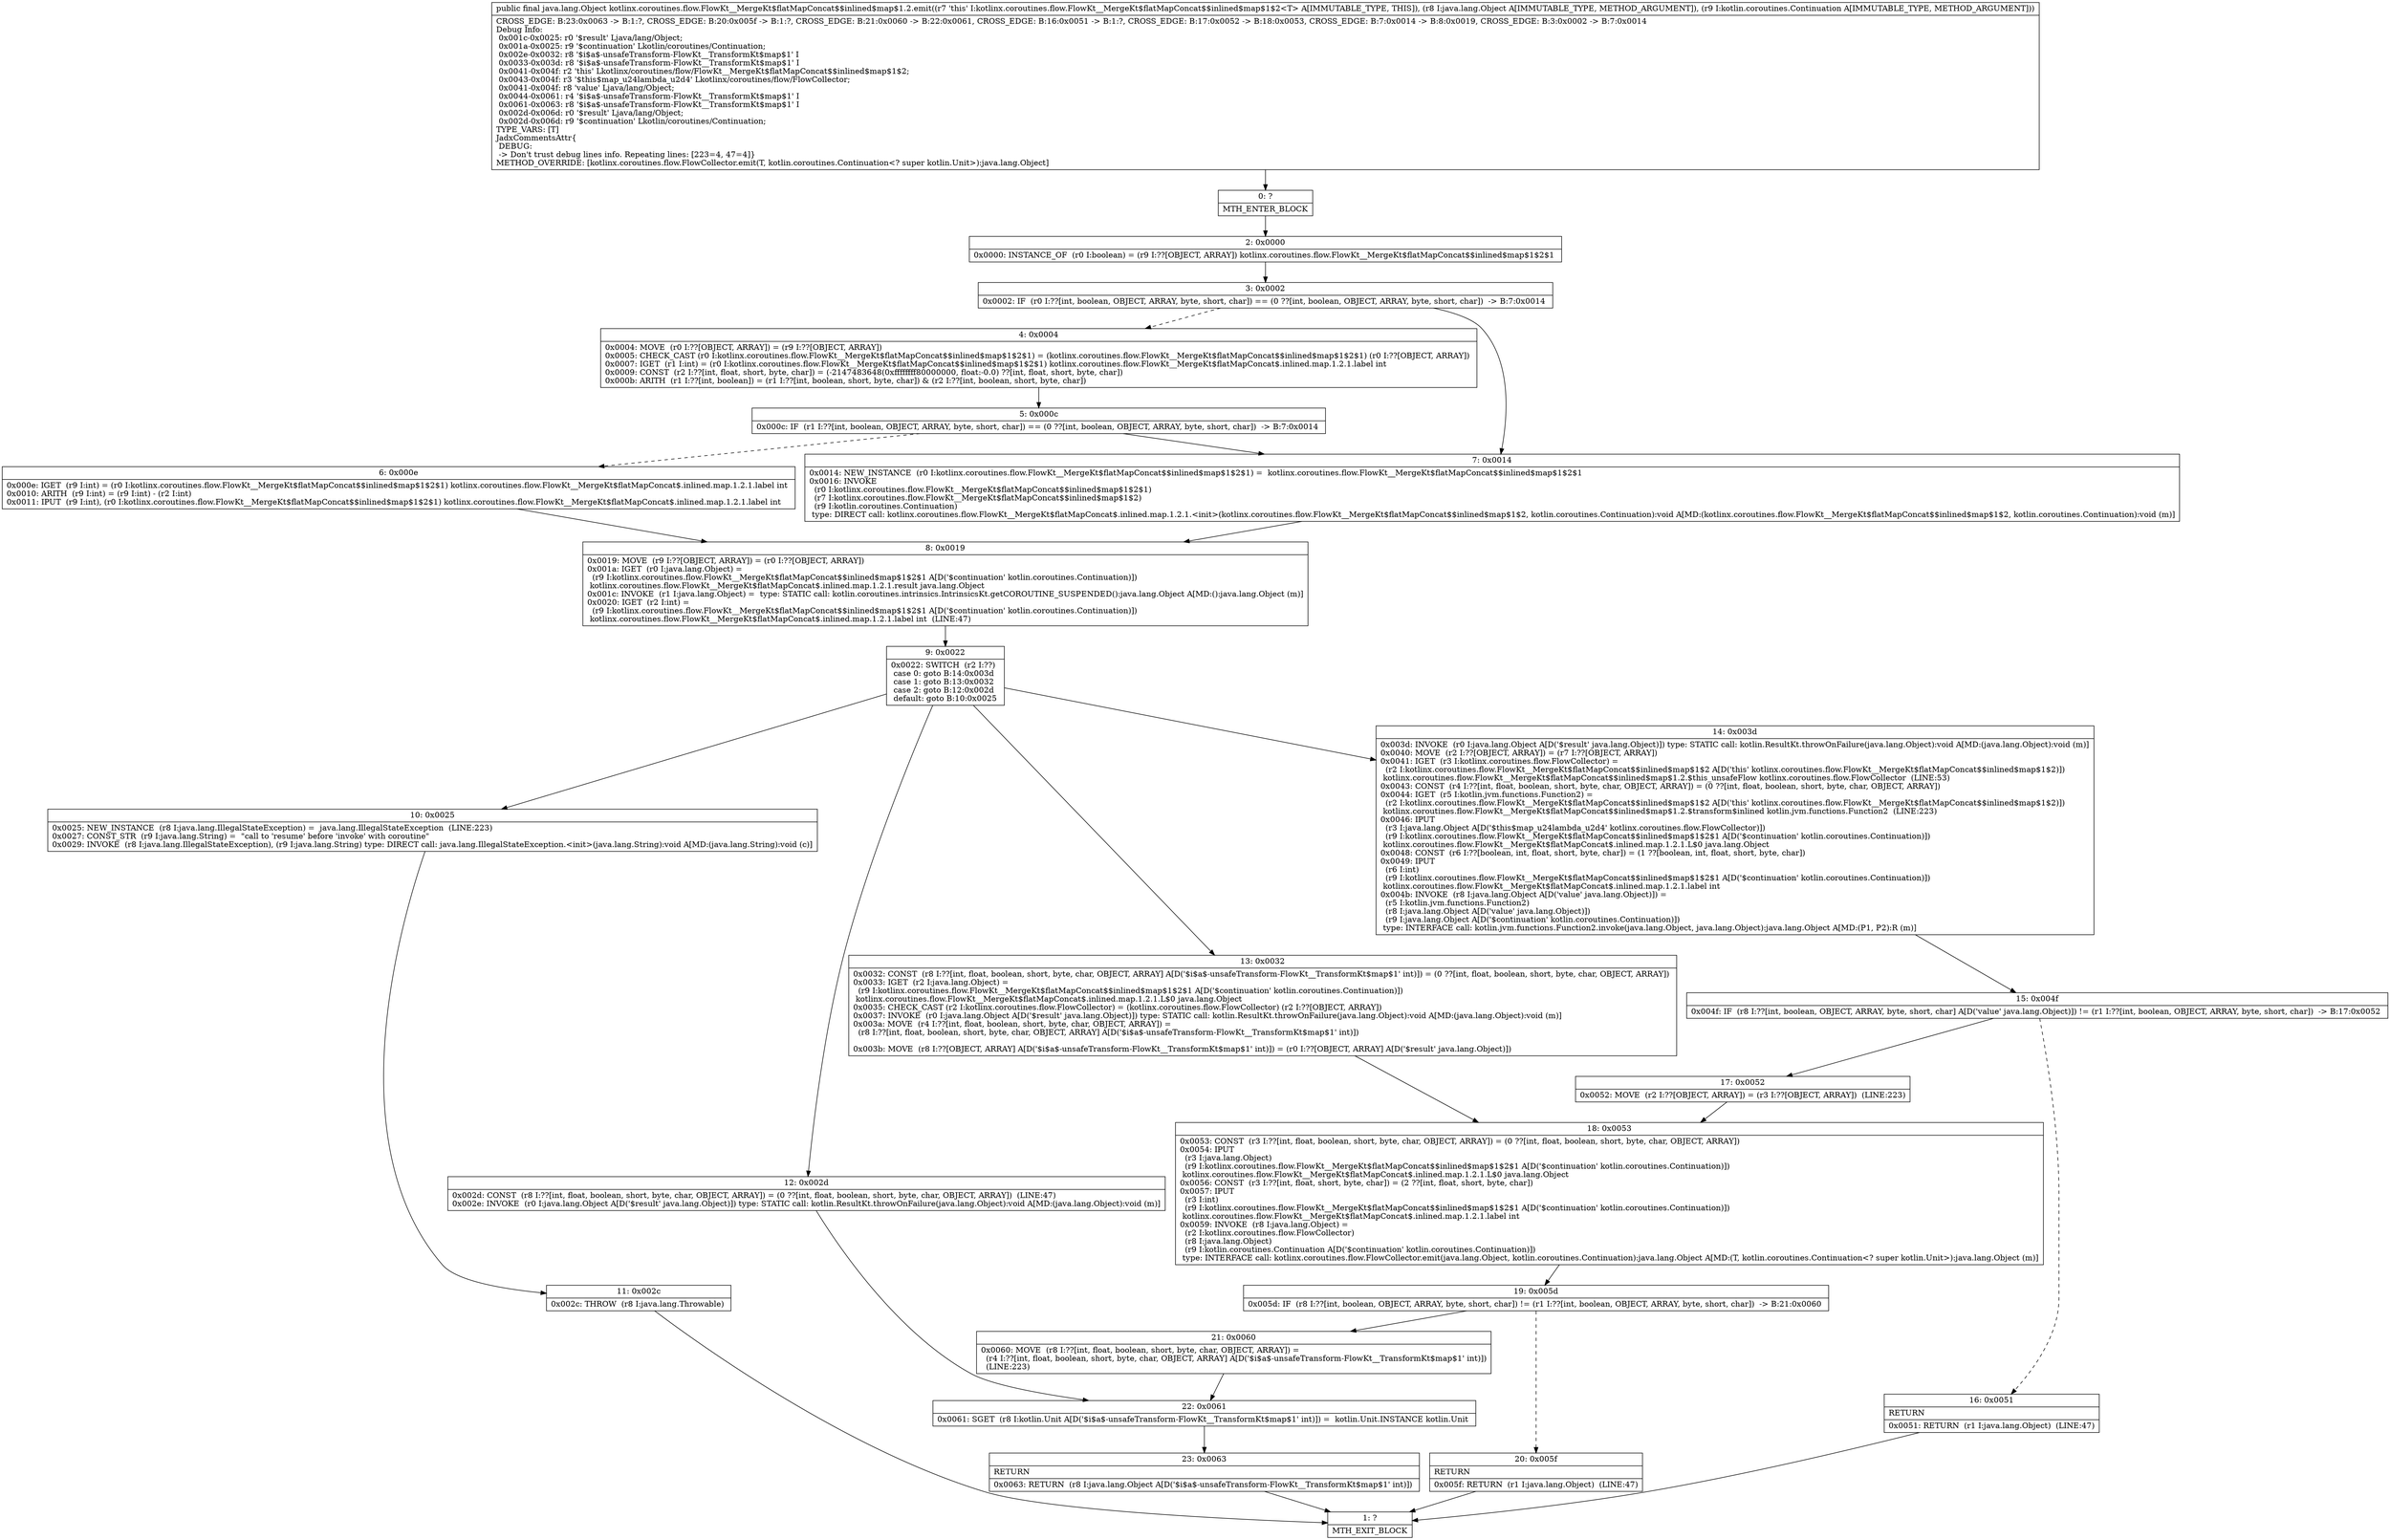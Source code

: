 digraph "CFG forkotlinx.coroutines.flow.FlowKt__MergeKt$flatMapConcat$$inlined$map$1.2.emit(Ljava\/lang\/Object;Lkotlin\/coroutines\/Continuation;)Ljava\/lang\/Object;" {
Node_0 [shape=record,label="{0\:\ ?|MTH_ENTER_BLOCK\l}"];
Node_2 [shape=record,label="{2\:\ 0x0000|0x0000: INSTANCE_OF  (r0 I:boolean) = (r9 I:??[OBJECT, ARRAY]) kotlinx.coroutines.flow.FlowKt__MergeKt$flatMapConcat$$inlined$map$1$2$1 \l}"];
Node_3 [shape=record,label="{3\:\ 0x0002|0x0002: IF  (r0 I:??[int, boolean, OBJECT, ARRAY, byte, short, char]) == (0 ??[int, boolean, OBJECT, ARRAY, byte, short, char])  \-\> B:7:0x0014 \l}"];
Node_4 [shape=record,label="{4\:\ 0x0004|0x0004: MOVE  (r0 I:??[OBJECT, ARRAY]) = (r9 I:??[OBJECT, ARRAY]) \l0x0005: CHECK_CAST (r0 I:kotlinx.coroutines.flow.FlowKt__MergeKt$flatMapConcat$$inlined$map$1$2$1) = (kotlinx.coroutines.flow.FlowKt__MergeKt$flatMapConcat$$inlined$map$1$2$1) (r0 I:??[OBJECT, ARRAY]) \l0x0007: IGET  (r1 I:int) = (r0 I:kotlinx.coroutines.flow.FlowKt__MergeKt$flatMapConcat$$inlined$map$1$2$1) kotlinx.coroutines.flow.FlowKt__MergeKt$flatMapConcat$.inlined.map.1.2.1.label int \l0x0009: CONST  (r2 I:??[int, float, short, byte, char]) = (\-2147483648(0xffffffff80000000, float:\-0.0) ??[int, float, short, byte, char]) \l0x000b: ARITH  (r1 I:??[int, boolean]) = (r1 I:??[int, boolean, short, byte, char]) & (r2 I:??[int, boolean, short, byte, char]) \l}"];
Node_5 [shape=record,label="{5\:\ 0x000c|0x000c: IF  (r1 I:??[int, boolean, OBJECT, ARRAY, byte, short, char]) == (0 ??[int, boolean, OBJECT, ARRAY, byte, short, char])  \-\> B:7:0x0014 \l}"];
Node_6 [shape=record,label="{6\:\ 0x000e|0x000e: IGET  (r9 I:int) = (r0 I:kotlinx.coroutines.flow.FlowKt__MergeKt$flatMapConcat$$inlined$map$1$2$1) kotlinx.coroutines.flow.FlowKt__MergeKt$flatMapConcat$.inlined.map.1.2.1.label int \l0x0010: ARITH  (r9 I:int) = (r9 I:int) \- (r2 I:int) \l0x0011: IPUT  (r9 I:int), (r0 I:kotlinx.coroutines.flow.FlowKt__MergeKt$flatMapConcat$$inlined$map$1$2$1) kotlinx.coroutines.flow.FlowKt__MergeKt$flatMapConcat$.inlined.map.1.2.1.label int \l}"];
Node_8 [shape=record,label="{8\:\ 0x0019|0x0019: MOVE  (r9 I:??[OBJECT, ARRAY]) = (r0 I:??[OBJECT, ARRAY]) \l0x001a: IGET  (r0 I:java.lang.Object) = \l  (r9 I:kotlinx.coroutines.flow.FlowKt__MergeKt$flatMapConcat$$inlined$map$1$2$1 A[D('$continuation' kotlin.coroutines.Continuation)])\l kotlinx.coroutines.flow.FlowKt__MergeKt$flatMapConcat$.inlined.map.1.2.1.result java.lang.Object \l0x001c: INVOKE  (r1 I:java.lang.Object) =  type: STATIC call: kotlin.coroutines.intrinsics.IntrinsicsKt.getCOROUTINE_SUSPENDED():java.lang.Object A[MD:():java.lang.Object (m)]\l0x0020: IGET  (r2 I:int) = \l  (r9 I:kotlinx.coroutines.flow.FlowKt__MergeKt$flatMapConcat$$inlined$map$1$2$1 A[D('$continuation' kotlin.coroutines.Continuation)])\l kotlinx.coroutines.flow.FlowKt__MergeKt$flatMapConcat$.inlined.map.1.2.1.label int  (LINE:47)\l}"];
Node_9 [shape=record,label="{9\:\ 0x0022|0x0022: SWITCH  (r2 I:??)\l case 0: goto B:14:0x003d\l case 1: goto B:13:0x0032\l case 2: goto B:12:0x002d\l default: goto B:10:0x0025 \l}"];
Node_10 [shape=record,label="{10\:\ 0x0025|0x0025: NEW_INSTANCE  (r8 I:java.lang.IllegalStateException) =  java.lang.IllegalStateException  (LINE:223)\l0x0027: CONST_STR  (r9 I:java.lang.String) =  \"call to 'resume' before 'invoke' with coroutine\" \l0x0029: INVOKE  (r8 I:java.lang.IllegalStateException), (r9 I:java.lang.String) type: DIRECT call: java.lang.IllegalStateException.\<init\>(java.lang.String):void A[MD:(java.lang.String):void (c)]\l}"];
Node_11 [shape=record,label="{11\:\ 0x002c|0x002c: THROW  (r8 I:java.lang.Throwable) \l}"];
Node_1 [shape=record,label="{1\:\ ?|MTH_EXIT_BLOCK\l}"];
Node_12 [shape=record,label="{12\:\ 0x002d|0x002d: CONST  (r8 I:??[int, float, boolean, short, byte, char, OBJECT, ARRAY]) = (0 ??[int, float, boolean, short, byte, char, OBJECT, ARRAY])  (LINE:47)\l0x002e: INVOKE  (r0 I:java.lang.Object A[D('$result' java.lang.Object)]) type: STATIC call: kotlin.ResultKt.throwOnFailure(java.lang.Object):void A[MD:(java.lang.Object):void (m)]\l}"];
Node_22 [shape=record,label="{22\:\ 0x0061|0x0061: SGET  (r8 I:kotlin.Unit A[D('$i$a$\-unsafeTransform\-FlowKt__TransformKt$map$1' int)]) =  kotlin.Unit.INSTANCE kotlin.Unit \l}"];
Node_23 [shape=record,label="{23\:\ 0x0063|RETURN\l|0x0063: RETURN  (r8 I:java.lang.Object A[D('$i$a$\-unsafeTransform\-FlowKt__TransformKt$map$1' int)]) \l}"];
Node_13 [shape=record,label="{13\:\ 0x0032|0x0032: CONST  (r8 I:??[int, float, boolean, short, byte, char, OBJECT, ARRAY] A[D('$i$a$\-unsafeTransform\-FlowKt__TransformKt$map$1' int)]) = (0 ??[int, float, boolean, short, byte, char, OBJECT, ARRAY]) \l0x0033: IGET  (r2 I:java.lang.Object) = \l  (r9 I:kotlinx.coroutines.flow.FlowKt__MergeKt$flatMapConcat$$inlined$map$1$2$1 A[D('$continuation' kotlin.coroutines.Continuation)])\l kotlinx.coroutines.flow.FlowKt__MergeKt$flatMapConcat$.inlined.map.1.2.1.L$0 java.lang.Object \l0x0035: CHECK_CAST (r2 I:kotlinx.coroutines.flow.FlowCollector) = (kotlinx.coroutines.flow.FlowCollector) (r2 I:??[OBJECT, ARRAY]) \l0x0037: INVOKE  (r0 I:java.lang.Object A[D('$result' java.lang.Object)]) type: STATIC call: kotlin.ResultKt.throwOnFailure(java.lang.Object):void A[MD:(java.lang.Object):void (m)]\l0x003a: MOVE  (r4 I:??[int, float, boolean, short, byte, char, OBJECT, ARRAY]) = \l  (r8 I:??[int, float, boolean, short, byte, char, OBJECT, ARRAY] A[D('$i$a$\-unsafeTransform\-FlowKt__TransformKt$map$1' int)])\l \l0x003b: MOVE  (r8 I:??[OBJECT, ARRAY] A[D('$i$a$\-unsafeTransform\-FlowKt__TransformKt$map$1' int)]) = (r0 I:??[OBJECT, ARRAY] A[D('$result' java.lang.Object)]) \l}"];
Node_18 [shape=record,label="{18\:\ 0x0053|0x0053: CONST  (r3 I:??[int, float, boolean, short, byte, char, OBJECT, ARRAY]) = (0 ??[int, float, boolean, short, byte, char, OBJECT, ARRAY]) \l0x0054: IPUT  \l  (r3 I:java.lang.Object)\l  (r9 I:kotlinx.coroutines.flow.FlowKt__MergeKt$flatMapConcat$$inlined$map$1$2$1 A[D('$continuation' kotlin.coroutines.Continuation)])\l kotlinx.coroutines.flow.FlowKt__MergeKt$flatMapConcat$.inlined.map.1.2.1.L$0 java.lang.Object \l0x0056: CONST  (r3 I:??[int, float, short, byte, char]) = (2 ??[int, float, short, byte, char]) \l0x0057: IPUT  \l  (r3 I:int)\l  (r9 I:kotlinx.coroutines.flow.FlowKt__MergeKt$flatMapConcat$$inlined$map$1$2$1 A[D('$continuation' kotlin.coroutines.Continuation)])\l kotlinx.coroutines.flow.FlowKt__MergeKt$flatMapConcat$.inlined.map.1.2.1.label int \l0x0059: INVOKE  (r8 I:java.lang.Object) = \l  (r2 I:kotlinx.coroutines.flow.FlowCollector)\l  (r8 I:java.lang.Object)\l  (r9 I:kotlin.coroutines.Continuation A[D('$continuation' kotlin.coroutines.Continuation)])\l type: INTERFACE call: kotlinx.coroutines.flow.FlowCollector.emit(java.lang.Object, kotlin.coroutines.Continuation):java.lang.Object A[MD:(T, kotlin.coroutines.Continuation\<? super kotlin.Unit\>):java.lang.Object (m)]\l}"];
Node_19 [shape=record,label="{19\:\ 0x005d|0x005d: IF  (r8 I:??[int, boolean, OBJECT, ARRAY, byte, short, char]) != (r1 I:??[int, boolean, OBJECT, ARRAY, byte, short, char])  \-\> B:21:0x0060 \l}"];
Node_20 [shape=record,label="{20\:\ 0x005f|RETURN\l|0x005f: RETURN  (r1 I:java.lang.Object)  (LINE:47)\l}"];
Node_21 [shape=record,label="{21\:\ 0x0060|0x0060: MOVE  (r8 I:??[int, float, boolean, short, byte, char, OBJECT, ARRAY]) = \l  (r4 I:??[int, float, boolean, short, byte, char, OBJECT, ARRAY] A[D('$i$a$\-unsafeTransform\-FlowKt__TransformKt$map$1' int)])\l  (LINE:223)\l}"];
Node_14 [shape=record,label="{14\:\ 0x003d|0x003d: INVOKE  (r0 I:java.lang.Object A[D('$result' java.lang.Object)]) type: STATIC call: kotlin.ResultKt.throwOnFailure(java.lang.Object):void A[MD:(java.lang.Object):void (m)]\l0x0040: MOVE  (r2 I:??[OBJECT, ARRAY]) = (r7 I:??[OBJECT, ARRAY]) \l0x0041: IGET  (r3 I:kotlinx.coroutines.flow.FlowCollector) = \l  (r2 I:kotlinx.coroutines.flow.FlowKt__MergeKt$flatMapConcat$$inlined$map$1$2 A[D('this' kotlinx.coroutines.flow.FlowKt__MergeKt$flatMapConcat$$inlined$map$1$2)])\l kotlinx.coroutines.flow.FlowKt__MergeKt$flatMapConcat$$inlined$map$1.2.$this_unsafeFlow kotlinx.coroutines.flow.FlowCollector  (LINE:53)\l0x0043: CONST  (r4 I:??[int, float, boolean, short, byte, char, OBJECT, ARRAY]) = (0 ??[int, float, boolean, short, byte, char, OBJECT, ARRAY]) \l0x0044: IGET  (r5 I:kotlin.jvm.functions.Function2) = \l  (r2 I:kotlinx.coroutines.flow.FlowKt__MergeKt$flatMapConcat$$inlined$map$1$2 A[D('this' kotlinx.coroutines.flow.FlowKt__MergeKt$flatMapConcat$$inlined$map$1$2)])\l kotlinx.coroutines.flow.FlowKt__MergeKt$flatMapConcat$$inlined$map$1.2.$transform$inlined kotlin.jvm.functions.Function2  (LINE:223)\l0x0046: IPUT  \l  (r3 I:java.lang.Object A[D('$this$map_u24lambda_u2d4' kotlinx.coroutines.flow.FlowCollector)])\l  (r9 I:kotlinx.coroutines.flow.FlowKt__MergeKt$flatMapConcat$$inlined$map$1$2$1 A[D('$continuation' kotlin.coroutines.Continuation)])\l kotlinx.coroutines.flow.FlowKt__MergeKt$flatMapConcat$.inlined.map.1.2.1.L$0 java.lang.Object \l0x0048: CONST  (r6 I:??[boolean, int, float, short, byte, char]) = (1 ??[boolean, int, float, short, byte, char]) \l0x0049: IPUT  \l  (r6 I:int)\l  (r9 I:kotlinx.coroutines.flow.FlowKt__MergeKt$flatMapConcat$$inlined$map$1$2$1 A[D('$continuation' kotlin.coroutines.Continuation)])\l kotlinx.coroutines.flow.FlowKt__MergeKt$flatMapConcat$.inlined.map.1.2.1.label int \l0x004b: INVOKE  (r8 I:java.lang.Object A[D('value' java.lang.Object)]) = \l  (r5 I:kotlin.jvm.functions.Function2)\l  (r8 I:java.lang.Object A[D('value' java.lang.Object)])\l  (r9 I:java.lang.Object A[D('$continuation' kotlin.coroutines.Continuation)])\l type: INTERFACE call: kotlin.jvm.functions.Function2.invoke(java.lang.Object, java.lang.Object):java.lang.Object A[MD:(P1, P2):R (m)]\l}"];
Node_15 [shape=record,label="{15\:\ 0x004f|0x004f: IF  (r8 I:??[int, boolean, OBJECT, ARRAY, byte, short, char] A[D('value' java.lang.Object)]) != (r1 I:??[int, boolean, OBJECT, ARRAY, byte, short, char])  \-\> B:17:0x0052 \l}"];
Node_16 [shape=record,label="{16\:\ 0x0051|RETURN\l|0x0051: RETURN  (r1 I:java.lang.Object)  (LINE:47)\l}"];
Node_17 [shape=record,label="{17\:\ 0x0052|0x0052: MOVE  (r2 I:??[OBJECT, ARRAY]) = (r3 I:??[OBJECT, ARRAY])  (LINE:223)\l}"];
Node_7 [shape=record,label="{7\:\ 0x0014|0x0014: NEW_INSTANCE  (r0 I:kotlinx.coroutines.flow.FlowKt__MergeKt$flatMapConcat$$inlined$map$1$2$1) =  kotlinx.coroutines.flow.FlowKt__MergeKt$flatMapConcat$$inlined$map$1$2$1 \l0x0016: INVOKE  \l  (r0 I:kotlinx.coroutines.flow.FlowKt__MergeKt$flatMapConcat$$inlined$map$1$2$1)\l  (r7 I:kotlinx.coroutines.flow.FlowKt__MergeKt$flatMapConcat$$inlined$map$1$2)\l  (r9 I:kotlin.coroutines.Continuation)\l type: DIRECT call: kotlinx.coroutines.flow.FlowKt__MergeKt$flatMapConcat$.inlined.map.1.2.1.\<init\>(kotlinx.coroutines.flow.FlowKt__MergeKt$flatMapConcat$$inlined$map$1$2, kotlin.coroutines.Continuation):void A[MD:(kotlinx.coroutines.flow.FlowKt__MergeKt$flatMapConcat$$inlined$map$1$2, kotlin.coroutines.Continuation):void (m)]\l}"];
MethodNode[shape=record,label="{public final java.lang.Object kotlinx.coroutines.flow.FlowKt__MergeKt$flatMapConcat$$inlined$map$1.2.emit((r7 'this' I:kotlinx.coroutines.flow.FlowKt__MergeKt$flatMapConcat$$inlined$map$1$2\<T\> A[IMMUTABLE_TYPE, THIS]), (r8 I:java.lang.Object A[IMMUTABLE_TYPE, METHOD_ARGUMENT]), (r9 I:kotlin.coroutines.Continuation A[IMMUTABLE_TYPE, METHOD_ARGUMENT]))  | CROSS_EDGE: B:23:0x0063 \-\> B:1:?, CROSS_EDGE: B:20:0x005f \-\> B:1:?, CROSS_EDGE: B:21:0x0060 \-\> B:22:0x0061, CROSS_EDGE: B:16:0x0051 \-\> B:1:?, CROSS_EDGE: B:17:0x0052 \-\> B:18:0x0053, CROSS_EDGE: B:7:0x0014 \-\> B:8:0x0019, CROSS_EDGE: B:3:0x0002 \-\> B:7:0x0014\lDebug Info:\l  0x001c\-0x0025: r0 '$result' Ljava\/lang\/Object;\l  0x001a\-0x0025: r9 '$continuation' Lkotlin\/coroutines\/Continuation;\l  0x002e\-0x0032: r8 '$i$a$\-unsafeTransform\-FlowKt__TransformKt$map$1' I\l  0x0033\-0x003d: r8 '$i$a$\-unsafeTransform\-FlowKt__TransformKt$map$1' I\l  0x0041\-0x004f: r2 'this' Lkotlinx\/coroutines\/flow\/FlowKt__MergeKt$flatMapConcat$$inlined$map$1$2;\l  0x0043\-0x004f: r3 '$this$map_u24lambda_u2d4' Lkotlinx\/coroutines\/flow\/FlowCollector;\l  0x0041\-0x004f: r8 'value' Ljava\/lang\/Object;\l  0x0044\-0x0061: r4 '$i$a$\-unsafeTransform\-FlowKt__TransformKt$map$1' I\l  0x0061\-0x0063: r8 '$i$a$\-unsafeTransform\-FlowKt__TransformKt$map$1' I\l  0x002d\-0x006d: r0 '$result' Ljava\/lang\/Object;\l  0x002d\-0x006d: r9 '$continuation' Lkotlin\/coroutines\/Continuation;\lTYPE_VARS: [T]\lJadxCommentsAttr\{\l DEBUG: \l \-\> Don't trust debug lines info. Repeating lines: [223=4, 47=4]\}\lMETHOD_OVERRIDE: [kotlinx.coroutines.flow.FlowCollector.emit(T, kotlin.coroutines.Continuation\<? super kotlin.Unit\>):java.lang.Object]\l}"];
MethodNode -> Node_0;Node_0 -> Node_2;
Node_2 -> Node_3;
Node_3 -> Node_4[style=dashed];
Node_3 -> Node_7;
Node_4 -> Node_5;
Node_5 -> Node_6[style=dashed];
Node_5 -> Node_7;
Node_6 -> Node_8;
Node_8 -> Node_9;
Node_9 -> Node_10;
Node_9 -> Node_12;
Node_9 -> Node_13;
Node_9 -> Node_14;
Node_10 -> Node_11;
Node_11 -> Node_1;
Node_12 -> Node_22;
Node_22 -> Node_23;
Node_23 -> Node_1;
Node_13 -> Node_18;
Node_18 -> Node_19;
Node_19 -> Node_20[style=dashed];
Node_19 -> Node_21;
Node_20 -> Node_1;
Node_21 -> Node_22;
Node_14 -> Node_15;
Node_15 -> Node_16[style=dashed];
Node_15 -> Node_17;
Node_16 -> Node_1;
Node_17 -> Node_18;
Node_7 -> Node_8;
}

